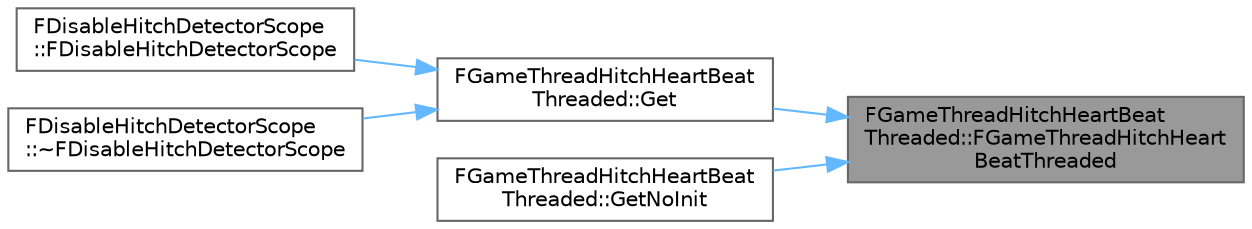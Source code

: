 digraph "FGameThreadHitchHeartBeatThreaded::FGameThreadHitchHeartBeatThreaded"
{
 // INTERACTIVE_SVG=YES
 // LATEX_PDF_SIZE
  bgcolor="transparent";
  edge [fontname=Helvetica,fontsize=10,labelfontname=Helvetica,labelfontsize=10];
  node [fontname=Helvetica,fontsize=10,shape=box,height=0.2,width=0.4];
  rankdir="RL";
  Node1 [id="Node000001",label="FGameThreadHitchHeartBeat\lThreaded::FGameThreadHitchHeart\lBeatThreaded",height=0.2,width=0.4,color="gray40", fillcolor="grey60", style="filled", fontcolor="black",tooltip=" "];
  Node1 -> Node2 [id="edge1_Node000001_Node000002",dir="back",color="steelblue1",style="solid",tooltip=" "];
  Node2 [id="Node000002",label="FGameThreadHitchHeartBeat\lThreaded::Get",height=0.2,width=0.4,color="grey40", fillcolor="white", style="filled",URL="$d3/d72/classFGameThreadHitchHeartBeatThreaded.html#abed4d0343138cb4fcc1acfd83eb16da7",tooltip="Gets the heartbeat singleton."];
  Node2 -> Node3 [id="edge2_Node000002_Node000003",dir="back",color="steelblue1",style="solid",tooltip=" "];
  Node3 [id="Node000003",label="FDisableHitchDetectorScope\l::FDisableHitchDetectorScope",height=0.2,width=0.4,color="grey40", fillcolor="white", style="filled",URL="$dc/dd7/structFDisableHitchDetectorScope.html#a49c39ab61b9493c4cc375efc398411aa",tooltip=" "];
  Node2 -> Node4 [id="edge3_Node000002_Node000004",dir="back",color="steelblue1",style="solid",tooltip=" "];
  Node4 [id="Node000004",label="FDisableHitchDetectorScope\l::~FDisableHitchDetectorScope",height=0.2,width=0.4,color="grey40", fillcolor="white", style="filled",URL="$dc/dd7/structFDisableHitchDetectorScope.html#afe3380548d28bbeb551aac49d4b8fc88",tooltip=" "];
  Node1 -> Node5 [id="edge4_Node000001_Node000005",dir="back",color="steelblue1",style="solid",tooltip=" "];
  Node5 [id="Node000005",label="FGameThreadHitchHeartBeat\lThreaded::GetNoInit",height=0.2,width=0.4,color="grey40", fillcolor="white", style="filled",URL="$d3/d72/classFGameThreadHitchHeartBeatThreaded.html#a51b15159eae737b3c24b518bf894a021",tooltip=" "];
}
